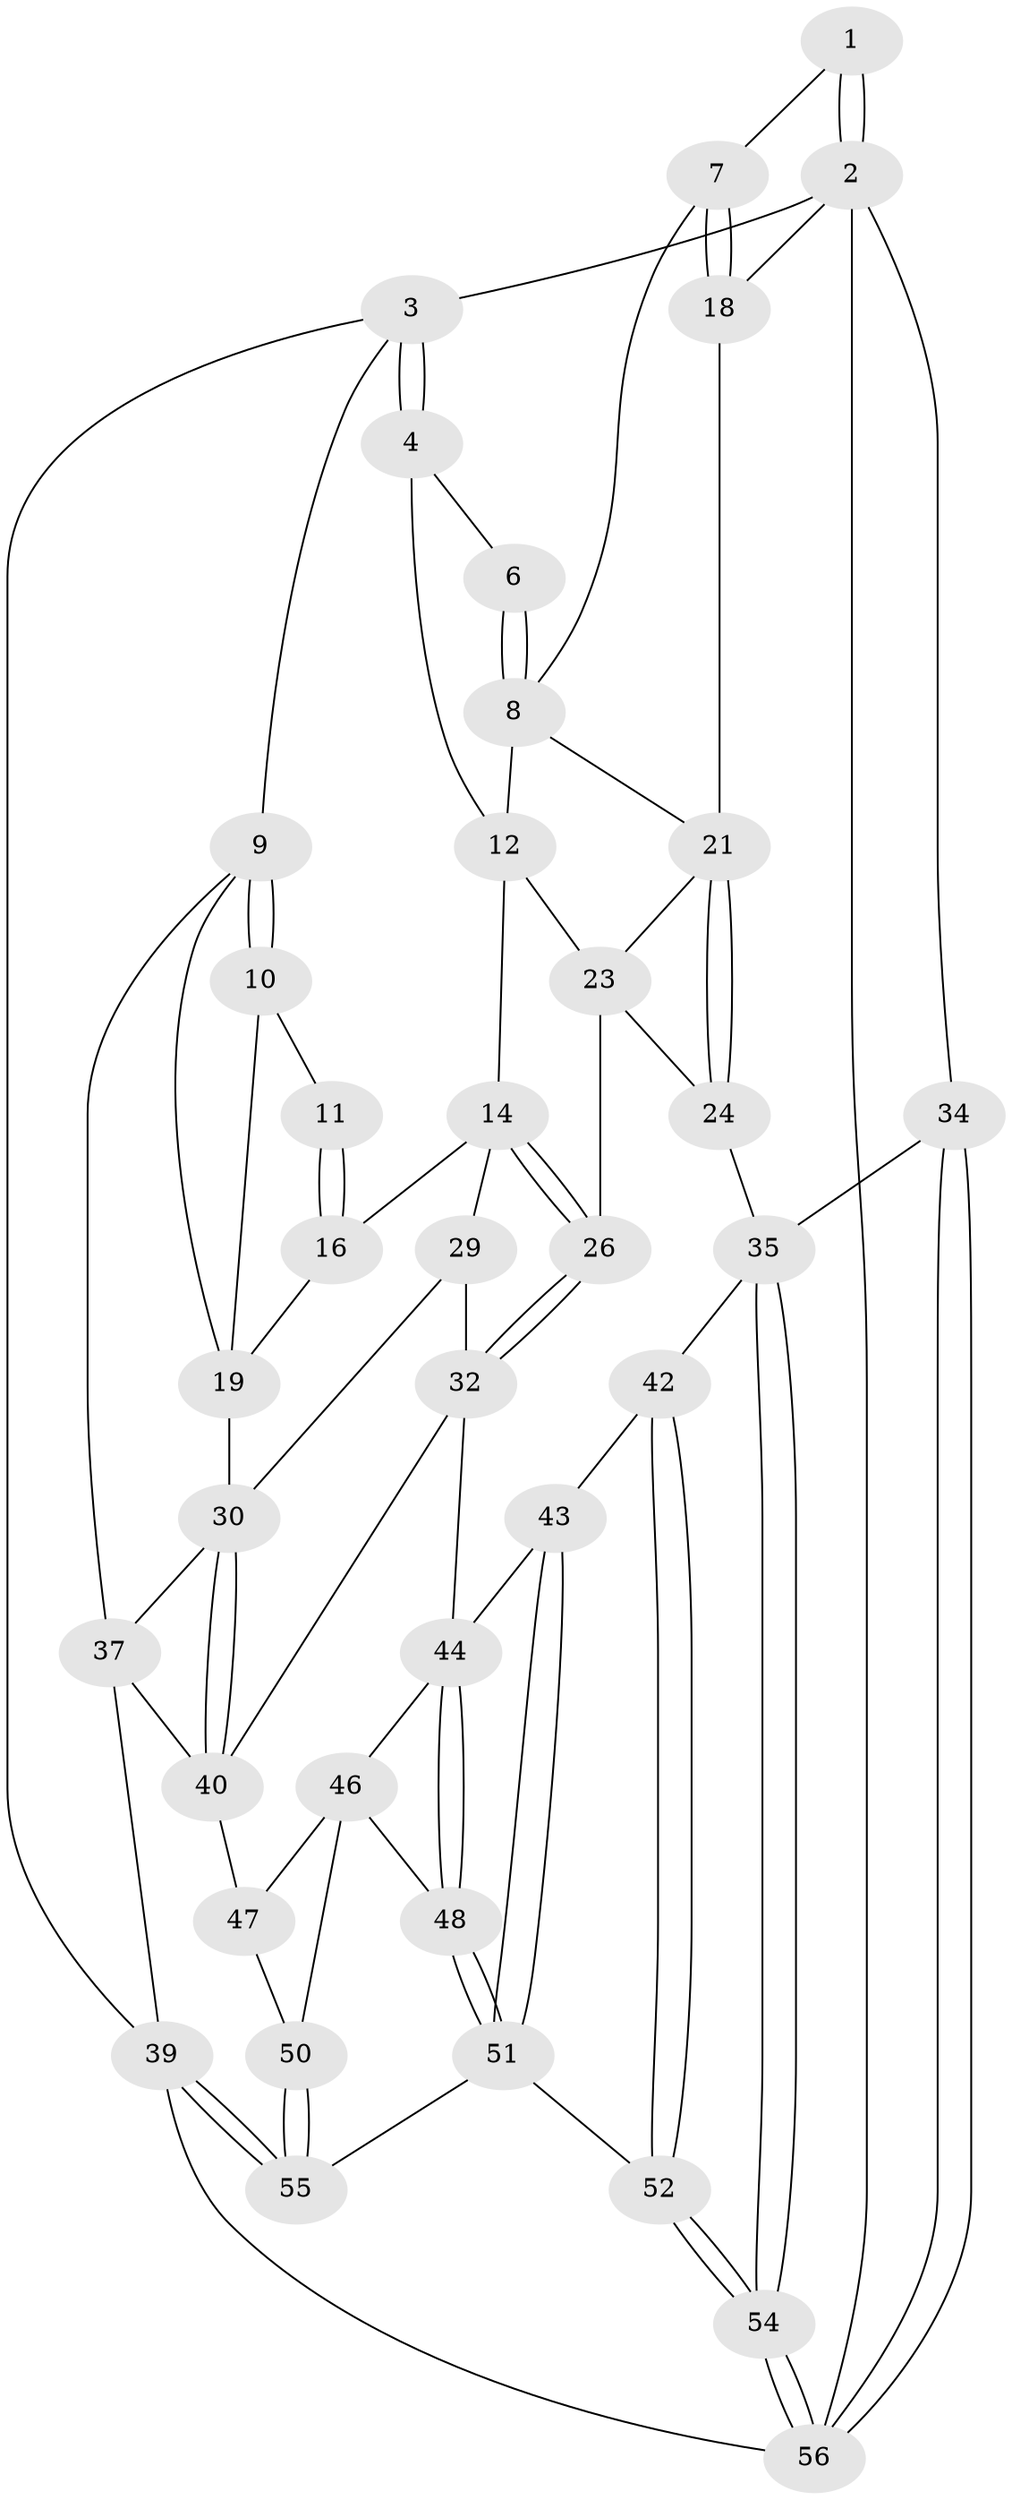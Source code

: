 // Generated by graph-tools (version 1.1) at 2025/52/02/27/25 19:52:39]
// undirected, 39 vertices, 87 edges
graph export_dot {
graph [start="1"]
  node [color=gray90,style=filled];
  1 [pos="+1+0"];
  2 [pos="+1+0",super="+17"];
  3 [pos="+0+0"];
  4 [pos="+0.27388333195080855+0",super="+5"];
  6 [pos="+0.9468388634636798+0"];
  7 [pos="+0.9133411370288921+0.07213946993051357"];
  8 [pos="+0.8297340986094017+0.09422920034860537",super="+20"];
  9 [pos="+0+0",super="+28"];
  10 [pos="+0.08254398512795114+0.08039503837800498"];
  11 [pos="+0.2480948904270557+0"];
  12 [pos="+0.5696913803590151+0",super="+13"];
  14 [pos="+0.41877881063135375+0.23996165060030694",super="+15"];
  16 [pos="+0.2241997460155394+0.22171632788507334"];
  18 [pos="+1+0.25763265904814414"];
  19 [pos="+0.2228017968708096+0.2215680340184371",super="+27"];
  21 [pos="+0.8720868647540877+0.30570857128106554",super="+22"];
  23 [pos="+0.6092550867320478+0.2555584587461633",super="+25"];
  24 [pos="+0.7669450301292287+0.5310665496129964"];
  26 [pos="+0.49693346995482146+0.4627493573879756"];
  29 [pos="+0.2276507310358366+0.43506313274045616"];
  30 [pos="+0.11823546757337668+0.4722573325188932",super="+31"];
  32 [pos="+0.37680589214791277+0.5953524590243259",super="+33"];
  34 [pos="+1+0.7585514820221683"];
  35 [pos="+0.834707728748666+0.6717640210219876",super="+36"];
  37 [pos="+0+0.9481247425090592",super="+38"];
  39 [pos="+0+1"];
  40 [pos="+0.1329469938779137+0.6456173151163568",super="+41"];
  42 [pos="+0.6829290714030879+0.7278439465116235"];
  43 [pos="+0.5514917548082813+0.7482956075827117"];
  44 [pos="+0.4710181498263155+0.704491699767955",super="+45"];
  46 [pos="+0.32626287137026283+0.7248806192672543",super="+49"];
  47 [pos="+0.21532412579217552+0.7689058076375642"];
  48 [pos="+0.3604434413502254+0.9055495097505245"];
  50 [pos="+0.338429804209872+0.9175512130871991"];
  51 [pos="+0.4848985550267819+0.9166908913203007",super="+53"];
  52 [pos="+0.628178165090944+1"];
  54 [pos="+0.7556862470487046+1"];
  55 [pos="+0+1"];
  56 [pos="+1+1"];
  1 -- 2;
  1 -- 2;
  1 -- 7;
  2 -- 3;
  2 -- 56;
  2 -- 18;
  2 -- 34;
  3 -- 4;
  3 -- 4;
  3 -- 9;
  3 -- 39;
  4 -- 12;
  4 -- 6;
  6 -- 8;
  6 -- 8;
  7 -- 8;
  7 -- 18;
  7 -- 18;
  8 -- 12;
  8 -- 21;
  9 -- 10;
  9 -- 10;
  9 -- 37;
  9 -- 19;
  10 -- 11;
  10 -- 19;
  11 -- 16;
  11 -- 16;
  12 -- 14;
  12 -- 23;
  14 -- 26;
  14 -- 26;
  14 -- 16;
  14 -- 29;
  16 -- 19;
  18 -- 21;
  19 -- 30;
  21 -- 24;
  21 -- 24;
  21 -- 23;
  23 -- 24;
  23 -- 26;
  24 -- 35;
  26 -- 32;
  26 -- 32;
  29 -- 30;
  29 -- 32;
  30 -- 40;
  30 -- 40;
  30 -- 37;
  32 -- 44;
  32 -- 40;
  34 -- 35;
  34 -- 56;
  34 -- 56;
  35 -- 54;
  35 -- 54;
  35 -- 42;
  37 -- 39;
  37 -- 40;
  39 -- 55;
  39 -- 55;
  39 -- 56;
  40 -- 47;
  42 -- 43;
  42 -- 52;
  42 -- 52;
  43 -- 44;
  43 -- 51;
  43 -- 51;
  44 -- 48;
  44 -- 48;
  44 -- 46;
  46 -- 47;
  46 -- 48;
  46 -- 50;
  47 -- 50;
  48 -- 51;
  48 -- 51;
  50 -- 55;
  50 -- 55;
  51 -- 52;
  51 -- 55;
  52 -- 54;
  52 -- 54;
  54 -- 56;
  54 -- 56;
}
